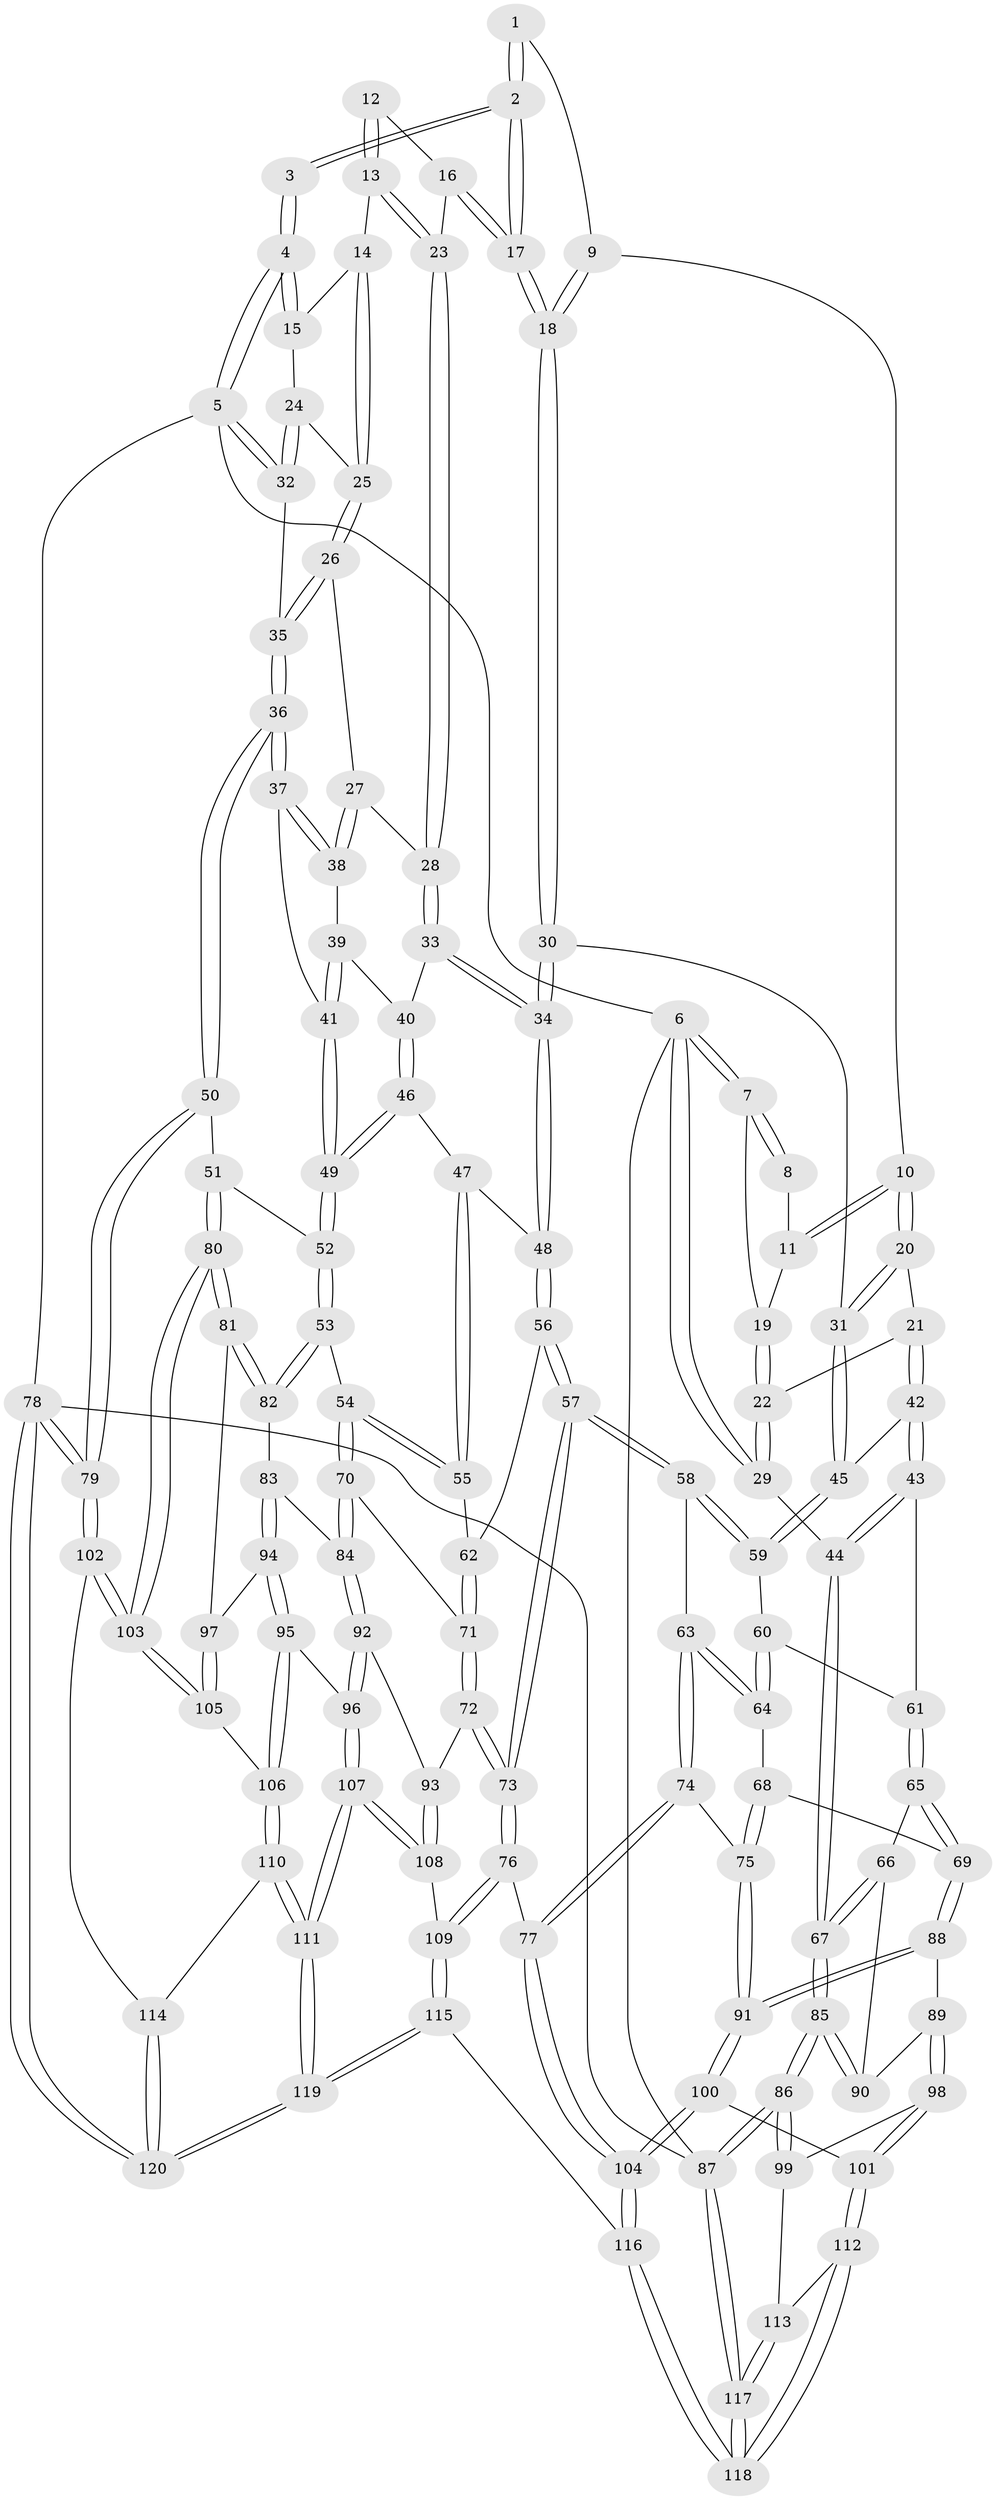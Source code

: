 // coarse degree distribution, {4: 0.4714285714285714, 5: 0.4142857142857143, 7: 0.014285714285714285, 6: 0.04285714285714286, 3: 0.05714285714285714}
// Generated by graph-tools (version 1.1) at 2025/24/03/03/25 07:24:39]
// undirected, 120 vertices, 297 edges
graph export_dot {
graph [start="1"]
  node [color=gray90,style=filled];
  1 [pos="+0.23309620059027597+0"];
  2 [pos="+0.5088440735229084+0"];
  3 [pos="+0.7885206672547853+0"];
  4 [pos="+1+0"];
  5 [pos="+1+0"];
  6 [pos="+0+0"];
  7 [pos="+0+0"];
  8 [pos="+0.09097022411463719+0"];
  9 [pos="+0.24915972635434916+0"];
  10 [pos="+0.23119047340080856+0.08217982838773219"];
  11 [pos="+0.1749173838125688+0.058016923769499275"];
  12 [pos="+0.7926127051772945+0"];
  13 [pos="+0.8146408269755087+0.06333052276008815"];
  14 [pos="+0.827808052684282+0.06762662759262857"];
  15 [pos="+0.8633786703018896+0.06000731834447745"];
  16 [pos="+0.6895781139870958+0.06407668007129894"];
  17 [pos="+0.5122943667880921+0.06687575727766909"];
  18 [pos="+0.4938251354441966+0.13308762598228122"];
  19 [pos="+0.1255739692486585+0.05411253136875776"];
  20 [pos="+0.26871089388268693+0.210337702403075"];
  21 [pos="+0.2168941401134619+0.21349426444275163"];
  22 [pos="+0.08653810461792542+0.16602738359868496"];
  23 [pos="+0.7855251559934247+0.08718042174750755"];
  24 [pos="+1+0.06812638347046046"];
  25 [pos="+0.9146873847867877+0.18124653050611733"];
  26 [pos="+0.9139711010048933+0.18863956008068491"];
  27 [pos="+0.8976995655776286+0.20838328333020775"];
  28 [pos="+0.7561358721620975+0.1972222241555861"];
  29 [pos="+0+0.1700492778376009"];
  30 [pos="+0.4728102480666084+0.24503253125329094"];
  31 [pos="+0.37093721254824874+0.2561214089442012"];
  32 [pos="+1+0"];
  33 [pos="+0.7029435349062599+0.2486478326961099"];
  34 [pos="+0.49754899029789346+0.26964589224737806"];
  35 [pos="+1+0.3258126565813124"];
  36 [pos="+1+0.3623489938011997"];
  37 [pos="+0.9312174533640624+0.3409189210379634"];
  38 [pos="+0.8965800344553831+0.23778748137096017"];
  39 [pos="+0.8126389920314626+0.2907681735953152"];
  40 [pos="+0.761104165040328+0.2961853571147699"];
  41 [pos="+0.9238930520949702+0.34579728441640256"];
  42 [pos="+0.0641902840705033+0.37051292098602806"];
  43 [pos="+0+0.4040320414696301"];
  44 [pos="+0+0.379363883711333"];
  45 [pos="+0.26438083801143114+0.40285930173240475"];
  46 [pos="+0.8011638079848402+0.38584247386470816"];
  47 [pos="+0.7568931713390248+0.42237979718875335"];
  48 [pos="+0.500032547089235+0.27880259175303457"];
  49 [pos="+0.867034853537811+0.4059434398632124"];
  50 [pos="+1+0.49751662847432604"];
  51 [pos="+0.9417622693922761+0.5318585899773708"];
  52 [pos="+0.8903485734263705+0.5303064910375879"];
  53 [pos="+0.8585038191101035+0.5559519259557628"];
  54 [pos="+0.777568651159668+0.5501969292410336"];
  55 [pos="+0.7303509286290404+0.5039182508512322"];
  56 [pos="+0.5231312623458112+0.43484491825419974"];
  57 [pos="+0.48277636532355284+0.5164945434089045"];
  58 [pos="+0.41170934615196525+0.5365569397910467"];
  59 [pos="+0.24950608347143424+0.4595771533357822"];
  60 [pos="+0.2406437464750685+0.47509235418770546"];
  61 [pos="+0.09938289706997042+0.49599458294316096"];
  62 [pos="+0.6126442158558549+0.4901796249166345"];
  63 [pos="+0.3563737619485137+0.5732467701439651"];
  64 [pos="+0.25016306500636404+0.5437206465197764"];
  65 [pos="+0.11529735768703031+0.6133183796168098"];
  66 [pos="+0.026587670455909387+0.5972324191313315"];
  67 [pos="+0+0.4853241769225456"];
  68 [pos="+0.250074387362946+0.5439482154122894"];
  69 [pos="+0.11643276509526922+0.6151505905252959"];
  70 [pos="+0.7089807431803029+0.6468292182440917"];
  71 [pos="+0.6534958607703633+0.6348396411701567"];
  72 [pos="+0.5044187421959967+0.7236699149718879"];
  73 [pos="+0.5031635071004028+0.723725978854805"];
  74 [pos="+0.32617373044440146+0.6958200479828945"];
  75 [pos="+0.2620767767901361+0.6875128687410639"];
  76 [pos="+0.4587327761828791+0.7674306604058655"];
  77 [pos="+0.43674425582735626+0.7676356391714839"];
  78 [pos="+1+1"];
  79 [pos="+1+0.8037043396798063"];
  80 [pos="+0.9750850994042328+0.7434100058778199"];
  81 [pos="+0.9329281239245848+0.7318643397866846"];
  82 [pos="+0.865084529544256+0.6534501332961757"];
  83 [pos="+0.7892127574037552+0.6994804785211994"];
  84 [pos="+0.7241991018986429+0.6807040094884318"];
  85 [pos="+0+0.749027042383503"];
  86 [pos="+0+0.7802163135862756"];
  87 [pos="+0+1"];
  88 [pos="+0.12168180166374067+0.649412325788838"];
  89 [pos="+0.09141969120928042+0.6817511406321864"];
  90 [pos="+0.010954495766538015+0.6844325130961272"];
  91 [pos="+0.23225519815694928+0.7006540997398304"];
  92 [pos="+0.6861063951763133+0.776639371717994"];
  93 [pos="+0.6556244059423347+0.780701629864238"];
  94 [pos="+0.8051978424978722+0.7772617652362162"];
  95 [pos="+0.7888190404284737+0.8044933806207935"];
  96 [pos="+0.7359800961628387+0.8126408641274082"];
  97 [pos="+0.9054343130821156+0.7485026909583823"];
  98 [pos="+0.09015734292747929+0.7046338989206816"];
  99 [pos="+0.02722148311531906+0.8138562028446814"];
  100 [pos="+0.18129508354396817+0.8582865334206642"];
  101 [pos="+0.1786633578863851+0.8586102421195375"];
  102 [pos="+1+0.7994036404187598"];
  103 [pos="+1+0.7821473156932748"];
  104 [pos="+0.269276053365028+0.9065688501547248"];
  105 [pos="+0.8588683882861337+0.8440389055103534"];
  106 [pos="+0.8393665111966776+0.8633241937038493"];
  107 [pos="+0.708571108676431+0.972727499678083"];
  108 [pos="+0.6355989286817483+0.8737744658063219"];
  109 [pos="+0.4969779926957465+0.873445500498139"];
  110 [pos="+0.8549177996392254+0.9357524262222139"];
  111 [pos="+0.7406081879535735+1"];
  112 [pos="+0.14674648604065443+0.8703832696932332"];
  113 [pos="+0.1231003934361049+0.8724664931208054"];
  114 [pos="+0.9173464458959528+0.9122092855721055"];
  115 [pos="+0.5100428083721958+1"];
  116 [pos="+0.3658512654177928+1"];
  117 [pos="+0+1"];
  118 [pos="+0.12737305575092786+1"];
  119 [pos="+0.7235013632608257+1"];
  120 [pos="+1+1"];
  1 -- 2;
  1 -- 2;
  1 -- 9;
  2 -- 3;
  2 -- 3;
  2 -- 17;
  2 -- 17;
  3 -- 4;
  3 -- 4;
  4 -- 5;
  4 -- 5;
  4 -- 15;
  4 -- 15;
  5 -- 6;
  5 -- 32;
  5 -- 32;
  5 -- 78;
  6 -- 7;
  6 -- 7;
  6 -- 29;
  6 -- 29;
  6 -- 87;
  7 -- 8;
  7 -- 8;
  7 -- 19;
  8 -- 11;
  9 -- 10;
  9 -- 18;
  9 -- 18;
  10 -- 11;
  10 -- 11;
  10 -- 20;
  10 -- 20;
  11 -- 19;
  12 -- 13;
  12 -- 13;
  12 -- 16;
  13 -- 14;
  13 -- 23;
  13 -- 23;
  14 -- 15;
  14 -- 25;
  14 -- 25;
  15 -- 24;
  16 -- 17;
  16 -- 17;
  16 -- 23;
  17 -- 18;
  17 -- 18;
  18 -- 30;
  18 -- 30;
  19 -- 22;
  19 -- 22;
  20 -- 21;
  20 -- 31;
  20 -- 31;
  21 -- 22;
  21 -- 42;
  21 -- 42;
  22 -- 29;
  22 -- 29;
  23 -- 28;
  23 -- 28;
  24 -- 25;
  24 -- 32;
  24 -- 32;
  25 -- 26;
  25 -- 26;
  26 -- 27;
  26 -- 35;
  26 -- 35;
  27 -- 28;
  27 -- 38;
  27 -- 38;
  28 -- 33;
  28 -- 33;
  29 -- 44;
  30 -- 31;
  30 -- 34;
  30 -- 34;
  31 -- 45;
  31 -- 45;
  32 -- 35;
  33 -- 34;
  33 -- 34;
  33 -- 40;
  34 -- 48;
  34 -- 48;
  35 -- 36;
  35 -- 36;
  36 -- 37;
  36 -- 37;
  36 -- 50;
  36 -- 50;
  37 -- 38;
  37 -- 38;
  37 -- 41;
  38 -- 39;
  39 -- 40;
  39 -- 41;
  39 -- 41;
  40 -- 46;
  40 -- 46;
  41 -- 49;
  41 -- 49;
  42 -- 43;
  42 -- 43;
  42 -- 45;
  43 -- 44;
  43 -- 44;
  43 -- 61;
  44 -- 67;
  44 -- 67;
  45 -- 59;
  45 -- 59;
  46 -- 47;
  46 -- 49;
  46 -- 49;
  47 -- 48;
  47 -- 55;
  47 -- 55;
  48 -- 56;
  48 -- 56;
  49 -- 52;
  49 -- 52;
  50 -- 51;
  50 -- 79;
  50 -- 79;
  51 -- 52;
  51 -- 80;
  51 -- 80;
  52 -- 53;
  52 -- 53;
  53 -- 54;
  53 -- 82;
  53 -- 82;
  54 -- 55;
  54 -- 55;
  54 -- 70;
  54 -- 70;
  55 -- 62;
  56 -- 57;
  56 -- 57;
  56 -- 62;
  57 -- 58;
  57 -- 58;
  57 -- 73;
  57 -- 73;
  58 -- 59;
  58 -- 59;
  58 -- 63;
  59 -- 60;
  60 -- 61;
  60 -- 64;
  60 -- 64;
  61 -- 65;
  61 -- 65;
  62 -- 71;
  62 -- 71;
  63 -- 64;
  63 -- 64;
  63 -- 74;
  63 -- 74;
  64 -- 68;
  65 -- 66;
  65 -- 69;
  65 -- 69;
  66 -- 67;
  66 -- 67;
  66 -- 90;
  67 -- 85;
  67 -- 85;
  68 -- 69;
  68 -- 75;
  68 -- 75;
  69 -- 88;
  69 -- 88;
  70 -- 71;
  70 -- 84;
  70 -- 84;
  71 -- 72;
  71 -- 72;
  72 -- 73;
  72 -- 73;
  72 -- 93;
  73 -- 76;
  73 -- 76;
  74 -- 75;
  74 -- 77;
  74 -- 77;
  75 -- 91;
  75 -- 91;
  76 -- 77;
  76 -- 109;
  76 -- 109;
  77 -- 104;
  77 -- 104;
  78 -- 79;
  78 -- 79;
  78 -- 120;
  78 -- 120;
  78 -- 87;
  79 -- 102;
  79 -- 102;
  80 -- 81;
  80 -- 81;
  80 -- 103;
  80 -- 103;
  81 -- 82;
  81 -- 82;
  81 -- 97;
  82 -- 83;
  83 -- 84;
  83 -- 94;
  83 -- 94;
  84 -- 92;
  84 -- 92;
  85 -- 86;
  85 -- 86;
  85 -- 90;
  85 -- 90;
  86 -- 87;
  86 -- 87;
  86 -- 99;
  86 -- 99;
  87 -- 117;
  87 -- 117;
  88 -- 89;
  88 -- 91;
  88 -- 91;
  89 -- 90;
  89 -- 98;
  89 -- 98;
  91 -- 100;
  91 -- 100;
  92 -- 93;
  92 -- 96;
  92 -- 96;
  93 -- 108;
  93 -- 108;
  94 -- 95;
  94 -- 95;
  94 -- 97;
  95 -- 96;
  95 -- 106;
  95 -- 106;
  96 -- 107;
  96 -- 107;
  97 -- 105;
  97 -- 105;
  98 -- 99;
  98 -- 101;
  98 -- 101;
  99 -- 113;
  100 -- 101;
  100 -- 104;
  100 -- 104;
  101 -- 112;
  101 -- 112;
  102 -- 103;
  102 -- 103;
  102 -- 114;
  103 -- 105;
  103 -- 105;
  104 -- 116;
  104 -- 116;
  105 -- 106;
  106 -- 110;
  106 -- 110;
  107 -- 108;
  107 -- 108;
  107 -- 111;
  107 -- 111;
  108 -- 109;
  109 -- 115;
  109 -- 115;
  110 -- 111;
  110 -- 111;
  110 -- 114;
  111 -- 119;
  111 -- 119;
  112 -- 113;
  112 -- 118;
  112 -- 118;
  113 -- 117;
  113 -- 117;
  114 -- 120;
  114 -- 120;
  115 -- 116;
  115 -- 119;
  115 -- 119;
  116 -- 118;
  116 -- 118;
  117 -- 118;
  117 -- 118;
  119 -- 120;
  119 -- 120;
}
